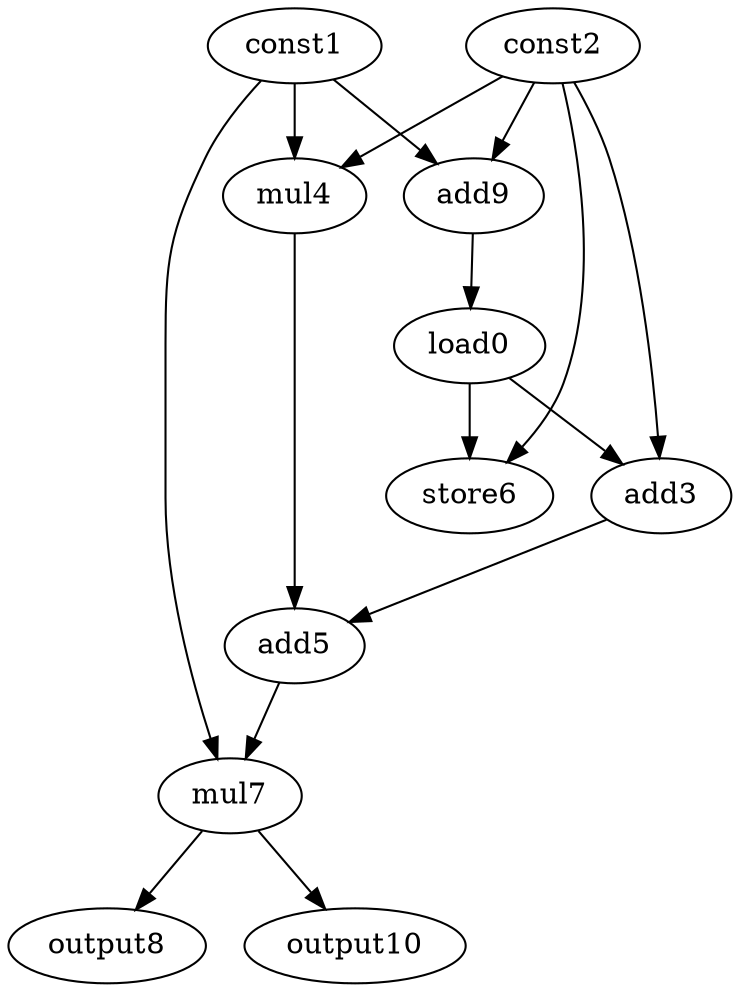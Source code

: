 digraph G { 
load0[opcode=load]; 
const1[opcode=const]; 
const2[opcode=const]; 
add3[opcode=add]; 
mul4[opcode=mul]; 
add5[opcode=add]; 
store6[opcode=store]; 
mul7[opcode=mul]; 
output8[opcode=output]; 
add9[opcode=add]; 
output10[opcode=output]; 
const1->mul4[operand=0];
const2->mul4[operand=1];
const1->add9[operand=0];
const2->add9[operand=1];
add9->load0[operand=0];
load0->add3[operand=0];
const2->add3[operand=1];
load0->store6[operand=0];
const2->store6[operand=1];
add3->add5[operand=0];
mul4->add5[operand=1];
const1->mul7[operand=0];
add5->mul7[operand=1];
mul7->output8[operand=0];
mul7->output10[operand=0];
}
